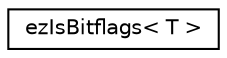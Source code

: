 digraph "Graphical Class Hierarchy"
{
 // LATEX_PDF_SIZE
  edge [fontname="Helvetica",fontsize="10",labelfontname="Helvetica",labelfontsize="10"];
  node [fontname="Helvetica",fontsize="10",shape=record];
  rankdir="LR";
  Node0 [label="ezIsBitflags\< T \>",height=0.2,width=0.4,color="black", fillcolor="white", style="filled",URL="$d9/d9f/structez_is_bitflags.htm",tooltip="Determines whether a type is ezIsBitflags."];
}
